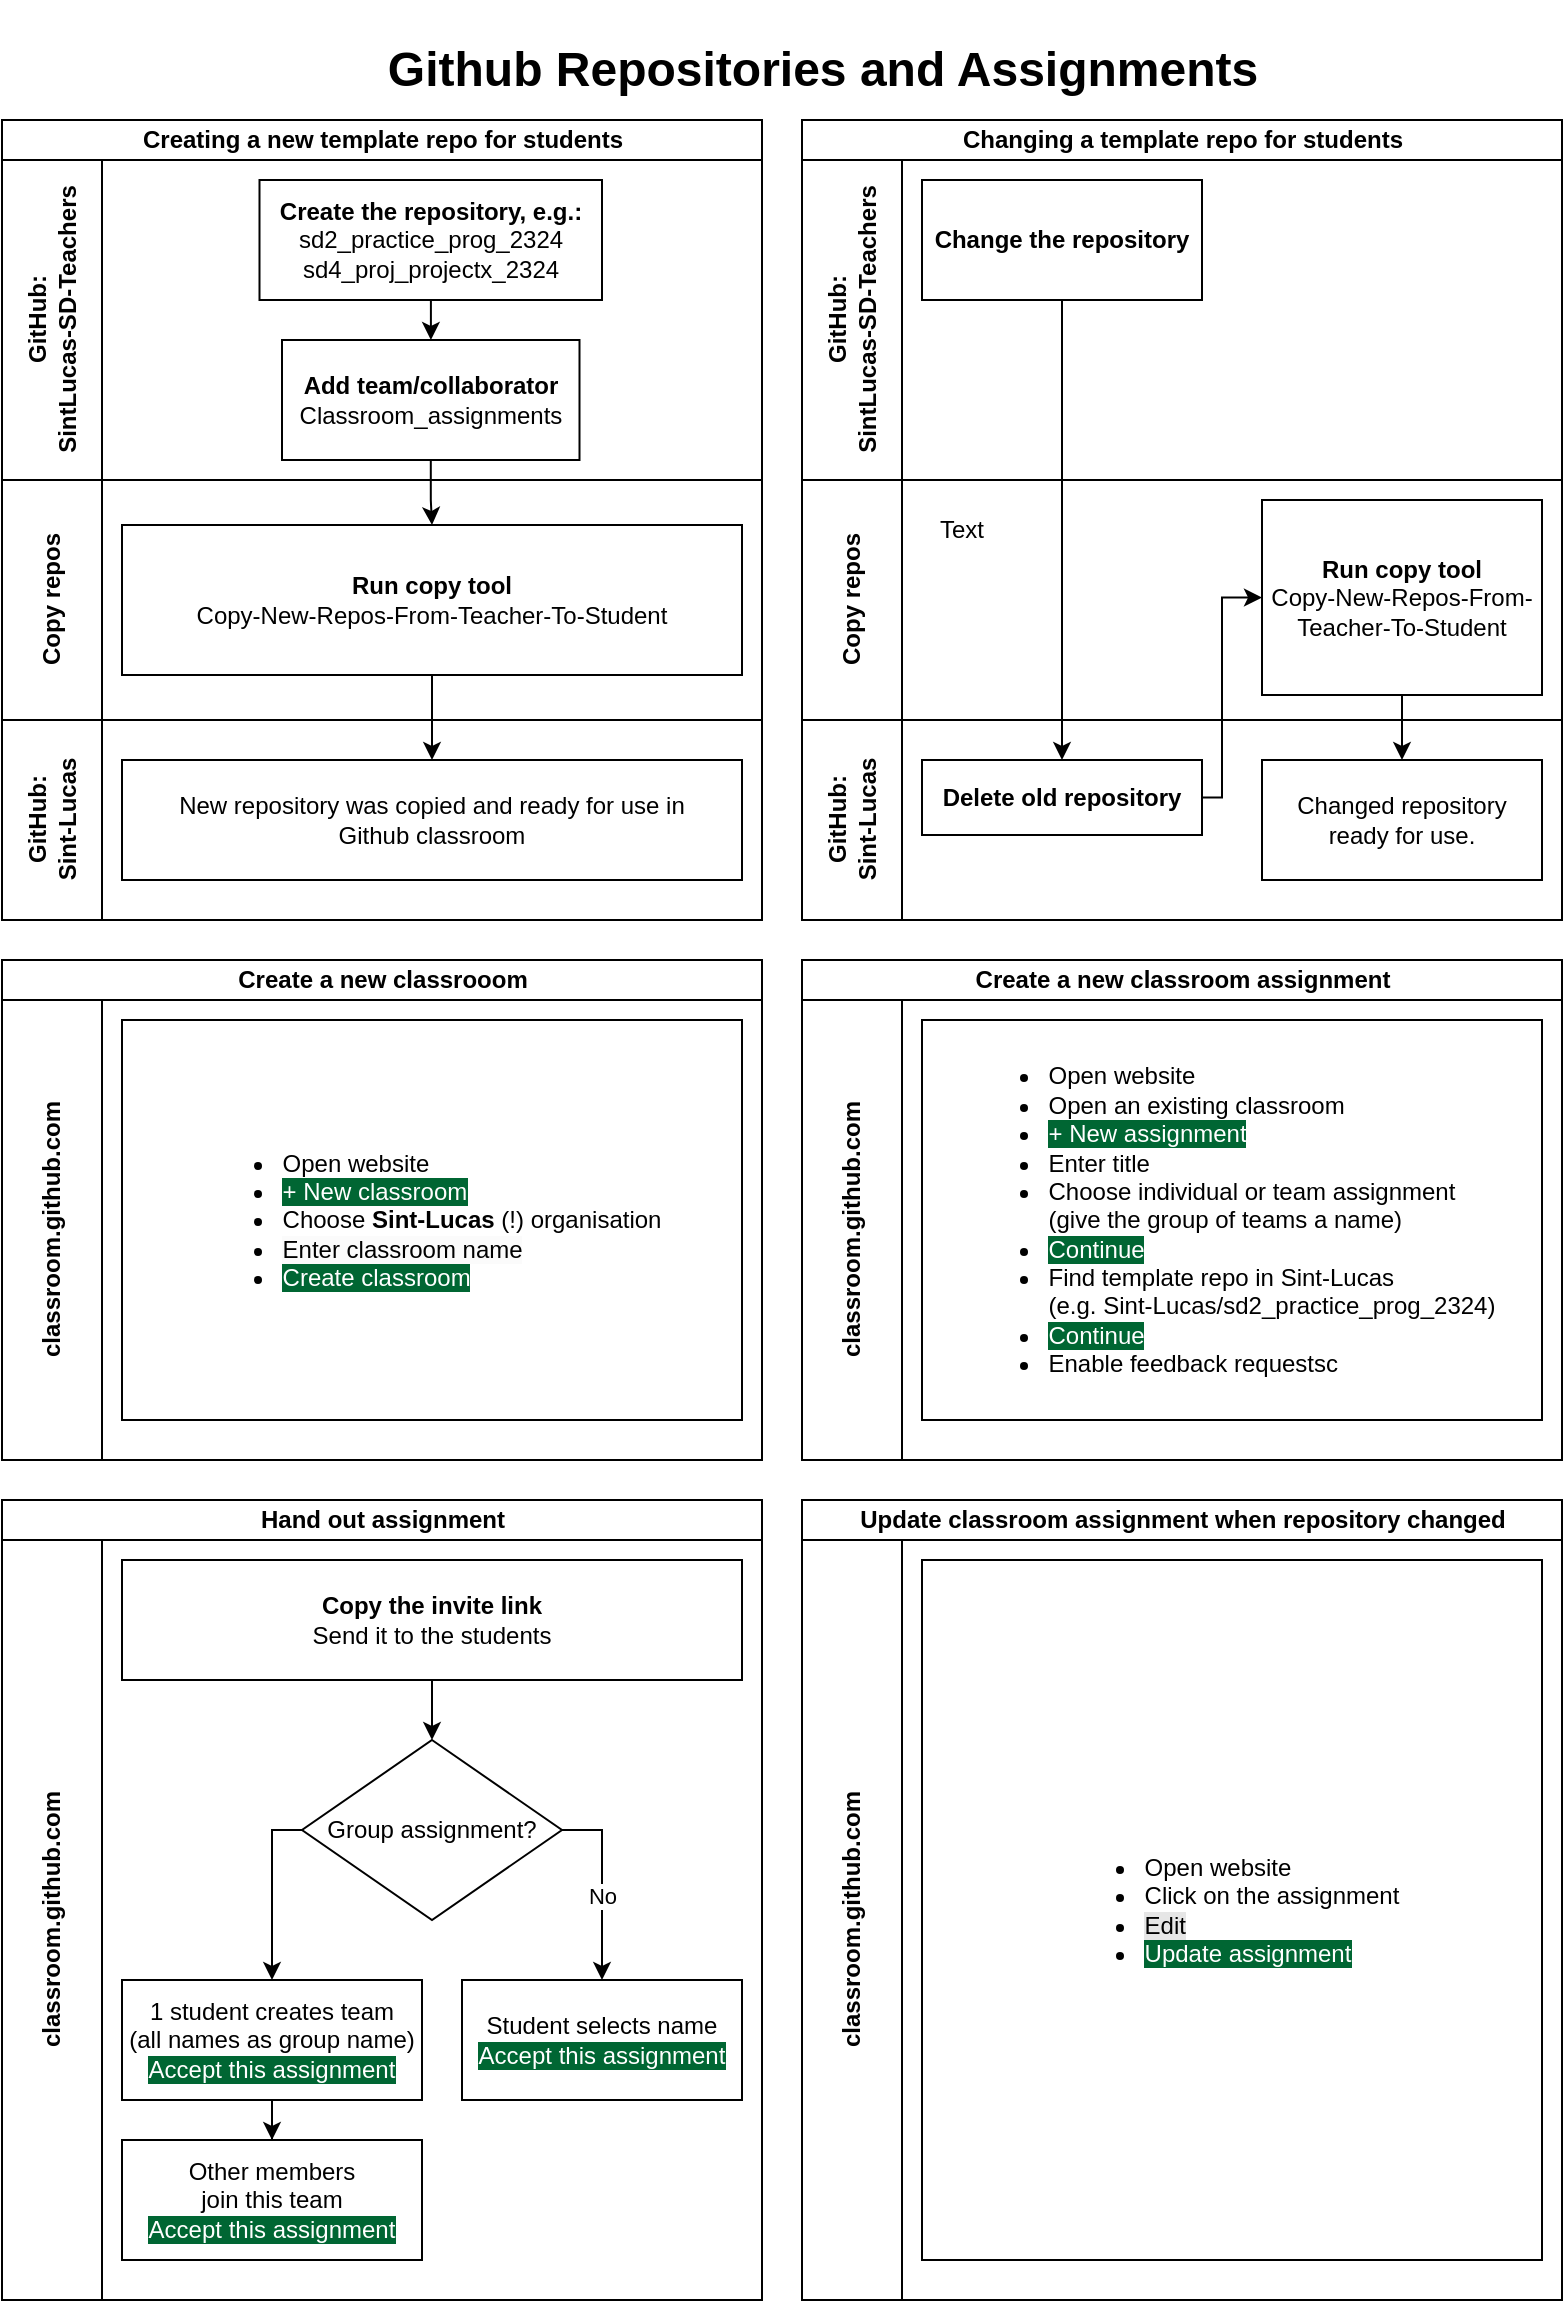 <mxfile version="22.1.0" type="github">
  <diagram id="prtHgNgQTEPvFCAcTncT" name="Page-1">
    <mxGraphModel dx="1843" dy="774" grid="1" gridSize="10" guides="1" tooltips="1" connect="1" arrows="1" fold="1" page="1" pageScale="1" pageWidth="827" pageHeight="1169" math="0" shadow="0">
      <root>
        <mxCell id="0" />
        <mxCell id="1" parent="0" />
        <mxCell id="cB7DvBvC8rL1--WPOTw6-1" value="Creating a new template repo for students" style="swimlane;childLayout=stackLayout;resizeParent=1;resizeParentMax=0;horizontal=1;startSize=20;horizontalStack=0;html=1;" vertex="1" parent="1">
          <mxGeometry x="20" y="60" width="380" height="400" as="geometry" />
        </mxCell>
        <mxCell id="cB7DvBvC8rL1--WPOTw6-2" value="GitHub:&lt;br&gt;SintLucas-SD-Teachers" style="swimlane;startSize=50;horizontal=0;html=1;" vertex="1" parent="cB7DvBvC8rL1--WPOTw6-1">
          <mxGeometry y="20" width="380" height="160" as="geometry" />
        </mxCell>
        <mxCell id="cB7DvBvC8rL1--WPOTw6-5" value="&lt;b&gt;Create the repository, e.g.:&lt;br&gt;&lt;/b&gt;sd2_practice_prog_2324&lt;br&gt;sd4_proj_projectx_2324" style="rounded=0;whiteSpace=wrap;html=1;" vertex="1" parent="cB7DvBvC8rL1--WPOTw6-2">
          <mxGeometry x="128.75" y="10" width="171.25" height="60" as="geometry" />
        </mxCell>
        <mxCell id="cB7DvBvC8rL1--WPOTw6-23" value="&lt;b&gt;Add team/collaborator&lt;/b&gt;&lt;br&gt;Classroom_assignments" style="whiteSpace=wrap;html=1;rounded=0;" vertex="1" parent="cB7DvBvC8rL1--WPOTw6-2">
          <mxGeometry x="140" y="90" width="148.75" height="60" as="geometry" />
        </mxCell>
        <mxCell id="cB7DvBvC8rL1--WPOTw6-44" value="" style="edgeStyle=orthogonalEdgeStyle;rounded=0;orthogonalLoop=1;jettySize=auto;html=1;entryX=0.5;entryY=0;entryDx=0;entryDy=0;" edge="1" parent="cB7DvBvC8rL1--WPOTw6-2" source="cB7DvBvC8rL1--WPOTw6-5" target="cB7DvBvC8rL1--WPOTw6-23">
          <mxGeometry relative="1" as="geometry" />
        </mxCell>
        <mxCell id="cB7DvBvC8rL1--WPOTw6-3" value="Copy repos" style="swimlane;startSize=50;horizontal=0;html=1;" vertex="1" parent="cB7DvBvC8rL1--WPOTw6-1">
          <mxGeometry y="180" width="380" height="120" as="geometry" />
        </mxCell>
        <mxCell id="cB7DvBvC8rL1--WPOTw6-25" value="&lt;b&gt;Run copy tool&lt;/b&gt;&lt;br&gt;Copy-New-Repos-From-Teacher-To-Student" style="whiteSpace=wrap;html=1;rounded=0;" vertex="1" parent="cB7DvBvC8rL1--WPOTw6-3">
          <mxGeometry x="60" y="22.5" width="310" height="75" as="geometry" />
        </mxCell>
        <mxCell id="cB7DvBvC8rL1--WPOTw6-4" value="GitHub:&lt;br&gt;Sint-Lucas" style="swimlane;startSize=50;horizontal=0;html=1;" vertex="1" parent="cB7DvBvC8rL1--WPOTw6-1">
          <mxGeometry y="300" width="380" height="100" as="geometry" />
        </mxCell>
        <mxCell id="cB7DvBvC8rL1--WPOTw6-27" value="New repository was copied and ready for use in &lt;br&gt;Github classroom" style="whiteSpace=wrap;html=1;rounded=0;" vertex="1" parent="cB7DvBvC8rL1--WPOTw6-4">
          <mxGeometry x="60" y="20" width="310" height="60" as="geometry" />
        </mxCell>
        <mxCell id="cB7DvBvC8rL1--WPOTw6-40" value="" style="edgeStyle=orthogonalEdgeStyle;rounded=0;orthogonalLoop=1;jettySize=auto;html=1;" edge="1" parent="cB7DvBvC8rL1--WPOTw6-1" source="cB7DvBvC8rL1--WPOTw6-25" target="cB7DvBvC8rL1--WPOTw6-27">
          <mxGeometry relative="1" as="geometry" />
        </mxCell>
        <mxCell id="cB7DvBvC8rL1--WPOTw6-45" value="" style="edgeStyle=orthogonalEdgeStyle;rounded=0;orthogonalLoop=1;jettySize=auto;html=1;" edge="1" parent="cB7DvBvC8rL1--WPOTw6-1" source="cB7DvBvC8rL1--WPOTw6-23" target="cB7DvBvC8rL1--WPOTw6-25">
          <mxGeometry relative="1" as="geometry" />
        </mxCell>
        <mxCell id="cB7DvBvC8rL1--WPOTw6-29" value="Changing a template repo for students" style="swimlane;childLayout=stackLayout;resizeParent=1;resizeParentMax=0;horizontal=1;startSize=20;horizontalStack=0;html=1;" vertex="1" parent="1">
          <mxGeometry x="420" y="60" width="380" height="400" as="geometry" />
        </mxCell>
        <mxCell id="cB7DvBvC8rL1--WPOTw6-30" value="GitHub:&lt;br&gt;SintLucas-SD-Teachers" style="swimlane;startSize=50;horizontal=0;html=1;" vertex="1" parent="cB7DvBvC8rL1--WPOTw6-29">
          <mxGeometry y="20" width="380" height="160" as="geometry" />
        </mxCell>
        <mxCell id="cB7DvBvC8rL1--WPOTw6-32" value="&lt;b&gt;Change the repository&lt;/b&gt;" style="rounded=0;whiteSpace=wrap;html=1;" vertex="1" parent="cB7DvBvC8rL1--WPOTw6-30">
          <mxGeometry x="60" y="10" width="140" height="60" as="geometry" />
        </mxCell>
        <mxCell id="cB7DvBvC8rL1--WPOTw6-34" value="Copy repos" style="swimlane;startSize=50;horizontal=0;html=1;" vertex="1" parent="cB7DvBvC8rL1--WPOTw6-29">
          <mxGeometry y="180" width="380" height="120" as="geometry" />
        </mxCell>
        <mxCell id="cB7DvBvC8rL1--WPOTw6-35" value="&lt;b&gt;Run copy tool&lt;/b&gt;&lt;br&gt;Copy-New-Repos-From-Teacher-To-Student" style="whiteSpace=wrap;html=1;rounded=0;" vertex="1" parent="cB7DvBvC8rL1--WPOTw6-34">
          <mxGeometry x="230" y="10" width="140" height="97.5" as="geometry" />
        </mxCell>
        <mxCell id="cB7DvBvC8rL1--WPOTw6-36" value="GitHub:&lt;br&gt;Sint-Lucas" style="swimlane;startSize=50;horizontal=0;html=1;" vertex="1" parent="cB7DvBvC8rL1--WPOTw6-29">
          <mxGeometry y="300" width="380" height="100" as="geometry" />
        </mxCell>
        <mxCell id="cB7DvBvC8rL1--WPOTw6-37" value="Changed repository ready for use." style="whiteSpace=wrap;html=1;rounded=0;" vertex="1" parent="cB7DvBvC8rL1--WPOTw6-36">
          <mxGeometry x="230" y="20" width="140" height="60" as="geometry" />
        </mxCell>
        <mxCell id="cB7DvBvC8rL1--WPOTw6-46" value="&lt;b&gt;Delete old repository&lt;/b&gt;" style="whiteSpace=wrap;html=1;rounded=0;" vertex="1" parent="cB7DvBvC8rL1--WPOTw6-36">
          <mxGeometry x="60" y="20" width="140" height="37.5" as="geometry" />
        </mxCell>
        <mxCell id="cB7DvBvC8rL1--WPOTw6-39" value="" style="edgeStyle=orthogonalEdgeStyle;rounded=0;orthogonalLoop=1;jettySize=auto;html=1;" edge="1" parent="cB7DvBvC8rL1--WPOTw6-29" source="cB7DvBvC8rL1--WPOTw6-35" target="cB7DvBvC8rL1--WPOTw6-37">
          <mxGeometry relative="1" as="geometry" />
        </mxCell>
        <mxCell id="cB7DvBvC8rL1--WPOTw6-47" style="edgeStyle=orthogonalEdgeStyle;rounded=0;orthogonalLoop=1;jettySize=auto;html=1;" edge="1" parent="cB7DvBvC8rL1--WPOTw6-29" source="cB7DvBvC8rL1--WPOTw6-32" target="cB7DvBvC8rL1--WPOTw6-46">
          <mxGeometry relative="1" as="geometry" />
        </mxCell>
        <mxCell id="cB7DvBvC8rL1--WPOTw6-49" style="edgeStyle=orthogonalEdgeStyle;rounded=0;orthogonalLoop=1;jettySize=auto;html=1;entryX=0;entryY=0.5;entryDx=0;entryDy=0;" edge="1" parent="cB7DvBvC8rL1--WPOTw6-29" source="cB7DvBvC8rL1--WPOTw6-46" target="cB7DvBvC8rL1--WPOTw6-35">
          <mxGeometry relative="1" as="geometry">
            <Array as="points">
              <mxPoint x="210" y="339" />
              <mxPoint x="210" y="239" />
            </Array>
          </mxGeometry>
        </mxCell>
        <mxCell id="cB7DvBvC8rL1--WPOTw6-94" value="Create a new classroom assignment" style="swimlane;childLayout=stackLayout;resizeParent=1;resizeParentMax=0;horizontal=1;startSize=20;horizontalStack=0;html=1;" vertex="1" parent="1">
          <mxGeometry x="420" y="480" width="380" height="250" as="geometry" />
        </mxCell>
        <mxCell id="cB7DvBvC8rL1--WPOTw6-95" value="classroom.github.com" style="swimlane;startSize=50;horizontal=0;html=1;" vertex="1" parent="cB7DvBvC8rL1--WPOTw6-94">
          <mxGeometry y="20" width="380" height="230" as="geometry" />
        </mxCell>
        <mxCell id="cB7DvBvC8rL1--WPOTw6-100" value="&lt;div style=&quot;text-align: left;&quot;&gt;&lt;ul&gt;&lt;li&gt;Open website&lt;/li&gt;&lt;li&gt;Open an existing classroom&lt;/li&gt;&lt;li&gt;&lt;span style=&quot;background-color: rgb(0, 102, 51);&quot;&gt;&lt;font color=&quot;#ffffff&quot;&gt;+ New assignment&lt;/font&gt;&lt;/span&gt;&lt;/li&gt;&lt;li&gt;&lt;span style=&quot;background-color: initial;&quot;&gt;Enter title&lt;/span&gt;&lt;/li&gt;&lt;li&gt;&lt;span style=&quot;background-color: initial;&quot;&gt;Choose individual or team assignment&lt;br&gt;&lt;/span&gt;(give the group of teams a name)&lt;/li&gt;&lt;li&gt;&lt;span style=&quot;background-color: rgb(0, 102, 51);&quot;&gt;&lt;font color=&quot;#ffffff&quot;&gt;Continue&lt;/font&gt;&lt;/span&gt;&lt;/li&gt;&lt;li&gt;&lt;span style=&quot;background-color: initial;&quot;&gt;Find template repo in Sint-Lucas&lt;br&gt;(e.g. Sint-Lucas/sd2_practice_prog_2324)&lt;/span&gt;&lt;/li&gt;&lt;li&gt;&lt;span style=&quot;background-color: rgb(0, 102, 51);&quot;&gt;&lt;font color=&quot;#ffffff&quot;&gt;Continue&lt;/font&gt;&lt;/span&gt;&lt;/li&gt;&lt;li&gt;Enable feedback requestsc&lt;/li&gt;&lt;/ul&gt;&lt;/div&gt;" style="whiteSpace=wrap;html=1;rounded=0;" vertex="1" parent="cB7DvBvC8rL1--WPOTw6-95">
          <mxGeometry x="60" y="10" width="310" height="200" as="geometry" />
        </mxCell>
        <mxCell id="cB7DvBvC8rL1--WPOTw6-108" value="Update classroom assignment when repository changed" style="swimlane;childLayout=stackLayout;resizeParent=1;resizeParentMax=0;horizontal=1;startSize=20;horizontalStack=0;html=1;" vertex="1" parent="1">
          <mxGeometry x="420" y="750" width="380" height="400" as="geometry" />
        </mxCell>
        <mxCell id="cB7DvBvC8rL1--WPOTw6-109" value="classroom.github.com" style="swimlane;startSize=50;horizontal=0;html=1;" vertex="1" parent="cB7DvBvC8rL1--WPOTw6-108">
          <mxGeometry y="20" width="380" height="380" as="geometry" />
        </mxCell>
        <mxCell id="cB7DvBvC8rL1--WPOTw6-111" value="&lt;div style=&quot;text-align: left;&quot;&gt;&lt;ul&gt;&lt;li style=&quot;border-color: var(--border-color);&quot;&gt;Open website&lt;/li&gt;&lt;li style=&quot;border-color: var(--border-color);&quot;&gt;Click on the assignment&lt;/li&gt;&lt;li style=&quot;border-color: var(--border-color);&quot;&gt;&lt;span style=&quot;background-color: rgb(230, 230, 230);&quot;&gt;Edit&lt;/span&gt;&lt;/li&gt;&lt;li style=&quot;border-color: var(--border-color);&quot;&gt;&lt;span style=&quot;background-color: rgb(0, 102, 51); color: rgb(255, 255, 255);&quot;&gt;Update assignment&lt;/span&gt;&lt;br&gt;&lt;/li&gt;&lt;/ul&gt;&lt;/div&gt;" style="whiteSpace=wrap;html=1;rounded=0;" vertex="1" parent="cB7DvBvC8rL1--WPOTw6-109">
          <mxGeometry x="60" y="10" width="310" height="350" as="geometry" />
        </mxCell>
        <mxCell id="cB7DvBvC8rL1--WPOTw6-113" value="Hand out assignment" style="swimlane;childLayout=stackLayout;resizeParent=1;resizeParentMax=0;horizontal=1;startSize=20;horizontalStack=0;html=1;" vertex="1" parent="1">
          <mxGeometry x="20" y="750" width="380" height="400" as="geometry" />
        </mxCell>
        <mxCell id="cB7DvBvC8rL1--WPOTw6-114" value="classroom.github.com" style="swimlane;startSize=50;horizontal=0;html=1;" vertex="1" parent="cB7DvBvC8rL1--WPOTw6-113">
          <mxGeometry y="20" width="380" height="380" as="geometry" />
        </mxCell>
        <mxCell id="cB7DvBvC8rL1--WPOTw6-119" value="" style="edgeStyle=orthogonalEdgeStyle;rounded=0;orthogonalLoop=1;jettySize=auto;html=1;" edge="1" parent="cB7DvBvC8rL1--WPOTw6-114" source="cB7DvBvC8rL1--WPOTw6-116" target="cB7DvBvC8rL1--WPOTw6-118">
          <mxGeometry relative="1" as="geometry" />
        </mxCell>
        <mxCell id="cB7DvBvC8rL1--WPOTw6-116" value="&lt;b&gt;Copy the invite link&lt;br&gt;&lt;/b&gt;Send it to the students" style="whiteSpace=wrap;html=1;rounded=0;" vertex="1" parent="cB7DvBvC8rL1--WPOTw6-114">
          <mxGeometry x="60" y="10" width="310" height="60" as="geometry" />
        </mxCell>
        <mxCell id="cB7DvBvC8rL1--WPOTw6-126" value="" style="edgeStyle=orthogonalEdgeStyle;rounded=0;orthogonalLoop=1;jettySize=auto;html=1;exitX=1;exitY=0.5;exitDx=0;exitDy=0;" edge="1" parent="cB7DvBvC8rL1--WPOTw6-114" source="cB7DvBvC8rL1--WPOTw6-118" target="cB7DvBvC8rL1--WPOTw6-125">
          <mxGeometry relative="1" as="geometry" />
        </mxCell>
        <mxCell id="cB7DvBvC8rL1--WPOTw6-127" value="No" style="edgeLabel;html=1;align=center;verticalAlign=middle;resizable=0;points=[];" vertex="1" connectable="0" parent="cB7DvBvC8rL1--WPOTw6-126">
          <mxGeometry x="0.105" relative="1" as="geometry">
            <mxPoint as="offset" />
          </mxGeometry>
        </mxCell>
        <mxCell id="cB7DvBvC8rL1--WPOTw6-132" style="edgeStyle=orthogonalEdgeStyle;rounded=0;orthogonalLoop=1;jettySize=auto;html=1;exitX=0;exitY=0.5;exitDx=0;exitDy=0;" edge="1" parent="cB7DvBvC8rL1--WPOTw6-114" source="cB7DvBvC8rL1--WPOTw6-118" target="cB7DvBvC8rL1--WPOTw6-120">
          <mxGeometry relative="1" as="geometry">
            <Array as="points">
              <mxPoint x="135" y="145" />
            </Array>
          </mxGeometry>
        </mxCell>
        <mxCell id="cB7DvBvC8rL1--WPOTw6-118" value="Group assignment?" style="rhombus;whiteSpace=wrap;html=1;" vertex="1" parent="cB7DvBvC8rL1--WPOTw6-114">
          <mxGeometry x="150" y="100" width="130" height="90" as="geometry" />
        </mxCell>
        <mxCell id="cB7DvBvC8rL1--WPOTw6-134" value="" style="edgeStyle=orthogonalEdgeStyle;rounded=0;orthogonalLoop=1;jettySize=auto;html=1;" edge="1" parent="cB7DvBvC8rL1--WPOTw6-114" source="cB7DvBvC8rL1--WPOTw6-120" target="cB7DvBvC8rL1--WPOTw6-129">
          <mxGeometry relative="1" as="geometry" />
        </mxCell>
        <mxCell id="cB7DvBvC8rL1--WPOTw6-120" value="1 student creates team &lt;br&gt;(all names as group name)&lt;br&gt;&lt;span style=&quot;background-color: rgb(0, 102, 51);&quot;&gt;&lt;font color=&quot;#ffffff&quot;&gt;Accept this assignment&lt;/font&gt;&lt;/span&gt;" style="whiteSpace=wrap;html=1;" vertex="1" parent="cB7DvBvC8rL1--WPOTw6-114">
          <mxGeometry x="60" y="220" width="150" height="60" as="geometry" />
        </mxCell>
        <mxCell id="cB7DvBvC8rL1--WPOTw6-125" value="Student selects name&lt;br&gt;&lt;span style=&quot;background-color: rgb(0, 102, 51);&quot;&gt;&lt;font color=&quot;#ffffff&quot;&gt;Accept this assignment&lt;/font&gt;&lt;/span&gt;" style="whiteSpace=wrap;html=1;" vertex="1" parent="cB7DvBvC8rL1--WPOTw6-114">
          <mxGeometry x="230" y="220" width="140" height="60" as="geometry" />
        </mxCell>
        <mxCell id="cB7DvBvC8rL1--WPOTw6-129" value="Other members&lt;br&gt;join this team&lt;br&gt;&lt;span style=&quot;background-color: rgb(0, 102, 51);&quot;&gt;&lt;font color=&quot;#ffffff&quot;&gt;Accept this assignment&lt;/font&gt;&lt;/span&gt;" style="whiteSpace=wrap;html=1;" vertex="1" parent="cB7DvBvC8rL1--WPOTw6-114">
          <mxGeometry x="60" y="300" width="150" height="60" as="geometry" />
        </mxCell>
        <mxCell id="cB7DvBvC8rL1--WPOTw6-135" value="Create a new classrooom" style="swimlane;childLayout=stackLayout;resizeParent=1;resizeParentMax=0;horizontal=1;startSize=20;horizontalStack=0;html=1;" vertex="1" parent="1">
          <mxGeometry x="20" y="480" width="380" height="250" as="geometry" />
        </mxCell>
        <mxCell id="cB7DvBvC8rL1--WPOTw6-136" value="classroom.github.com" style="swimlane;startSize=50;horizontal=0;html=1;" vertex="1" parent="cB7DvBvC8rL1--WPOTw6-135">
          <mxGeometry y="20" width="380" height="230" as="geometry" />
        </mxCell>
        <mxCell id="cB7DvBvC8rL1--WPOTw6-138" value="&lt;div style=&quot;text-align: left;&quot;&gt;&lt;ul&gt;&lt;li&gt;&lt;span style=&quot;background-color: initial;&quot;&gt;Open website&lt;/span&gt;&lt;br&gt;&lt;/li&gt;&lt;li&gt;&lt;span style=&quot;background-color: rgb(0, 102, 51);&quot;&gt;&lt;font color=&quot;#ffffff&quot;&gt;+ New classroom&lt;/font&gt;&lt;/span&gt;&lt;/li&gt;&lt;li&gt;Choose &lt;b&gt;Sint-Lucas &lt;/b&gt;(!) organisation&lt;/li&gt;&lt;li&gt;&lt;span style=&quot;background-color: rgb(251, 251, 251);&quot;&gt;Enter classroom name&lt;/span&gt;&lt;/li&gt;&lt;li&gt;&lt;span style=&quot;color: rgb(255, 255, 255); background-color: rgb(0, 102, 51);&quot;&gt;Create classroom&lt;/span&gt;&lt;/li&gt;&lt;/ul&gt;&lt;/div&gt;" style="whiteSpace=wrap;html=1;rounded=0;" vertex="1" parent="cB7DvBvC8rL1--WPOTw6-136">
          <mxGeometry x="60" y="10" width="310" height="200" as="geometry" />
        </mxCell>
        <mxCell id="cB7DvBvC8rL1--WPOTw6-141" value="Text" style="text;strokeColor=none;align=center;fillColor=none;html=1;verticalAlign=middle;whiteSpace=wrap;rounded=0;" vertex="1" parent="1">
          <mxGeometry x="470" y="250" width="60" height="30" as="geometry" />
        </mxCell>
        <mxCell id="cB7DvBvC8rL1--WPOTw6-143" value="&lt;h1&gt;Github Repositories and Assignments&lt;/h1&gt;" style="text;html=1;align=center;verticalAlign=middle;resizable=0;points=[];autosize=1;strokeColor=none;fillColor=none;" vertex="1" parent="1">
          <mxGeometry x="200" width="460" height="70" as="geometry" />
        </mxCell>
      </root>
    </mxGraphModel>
  </diagram>
</mxfile>
